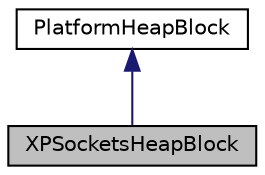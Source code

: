 digraph "XPSocketsHeapBlock"
{
  edge [fontname="Helvetica",fontsize="10",labelfontname="Helvetica",labelfontsize="10"];
  node [fontname="Helvetica",fontsize="10",shape=record];
  Node1 [label="XPSocketsHeapBlock",height=0.2,width=0.4,color="black", fillcolor="grey75", style="filled" fontcolor="black"];
  Node2 -> Node1 [dir="back",color="midnightblue",fontsize="10",style="solid",fontname="Helvetica"];
  Node2 [label="PlatformHeapBlock",height=0.2,width=0.4,color="black", fillcolor="white", style="filled",URL="$classRNReplicaNet_1_1PlatformHeapBlock.html"];
}
